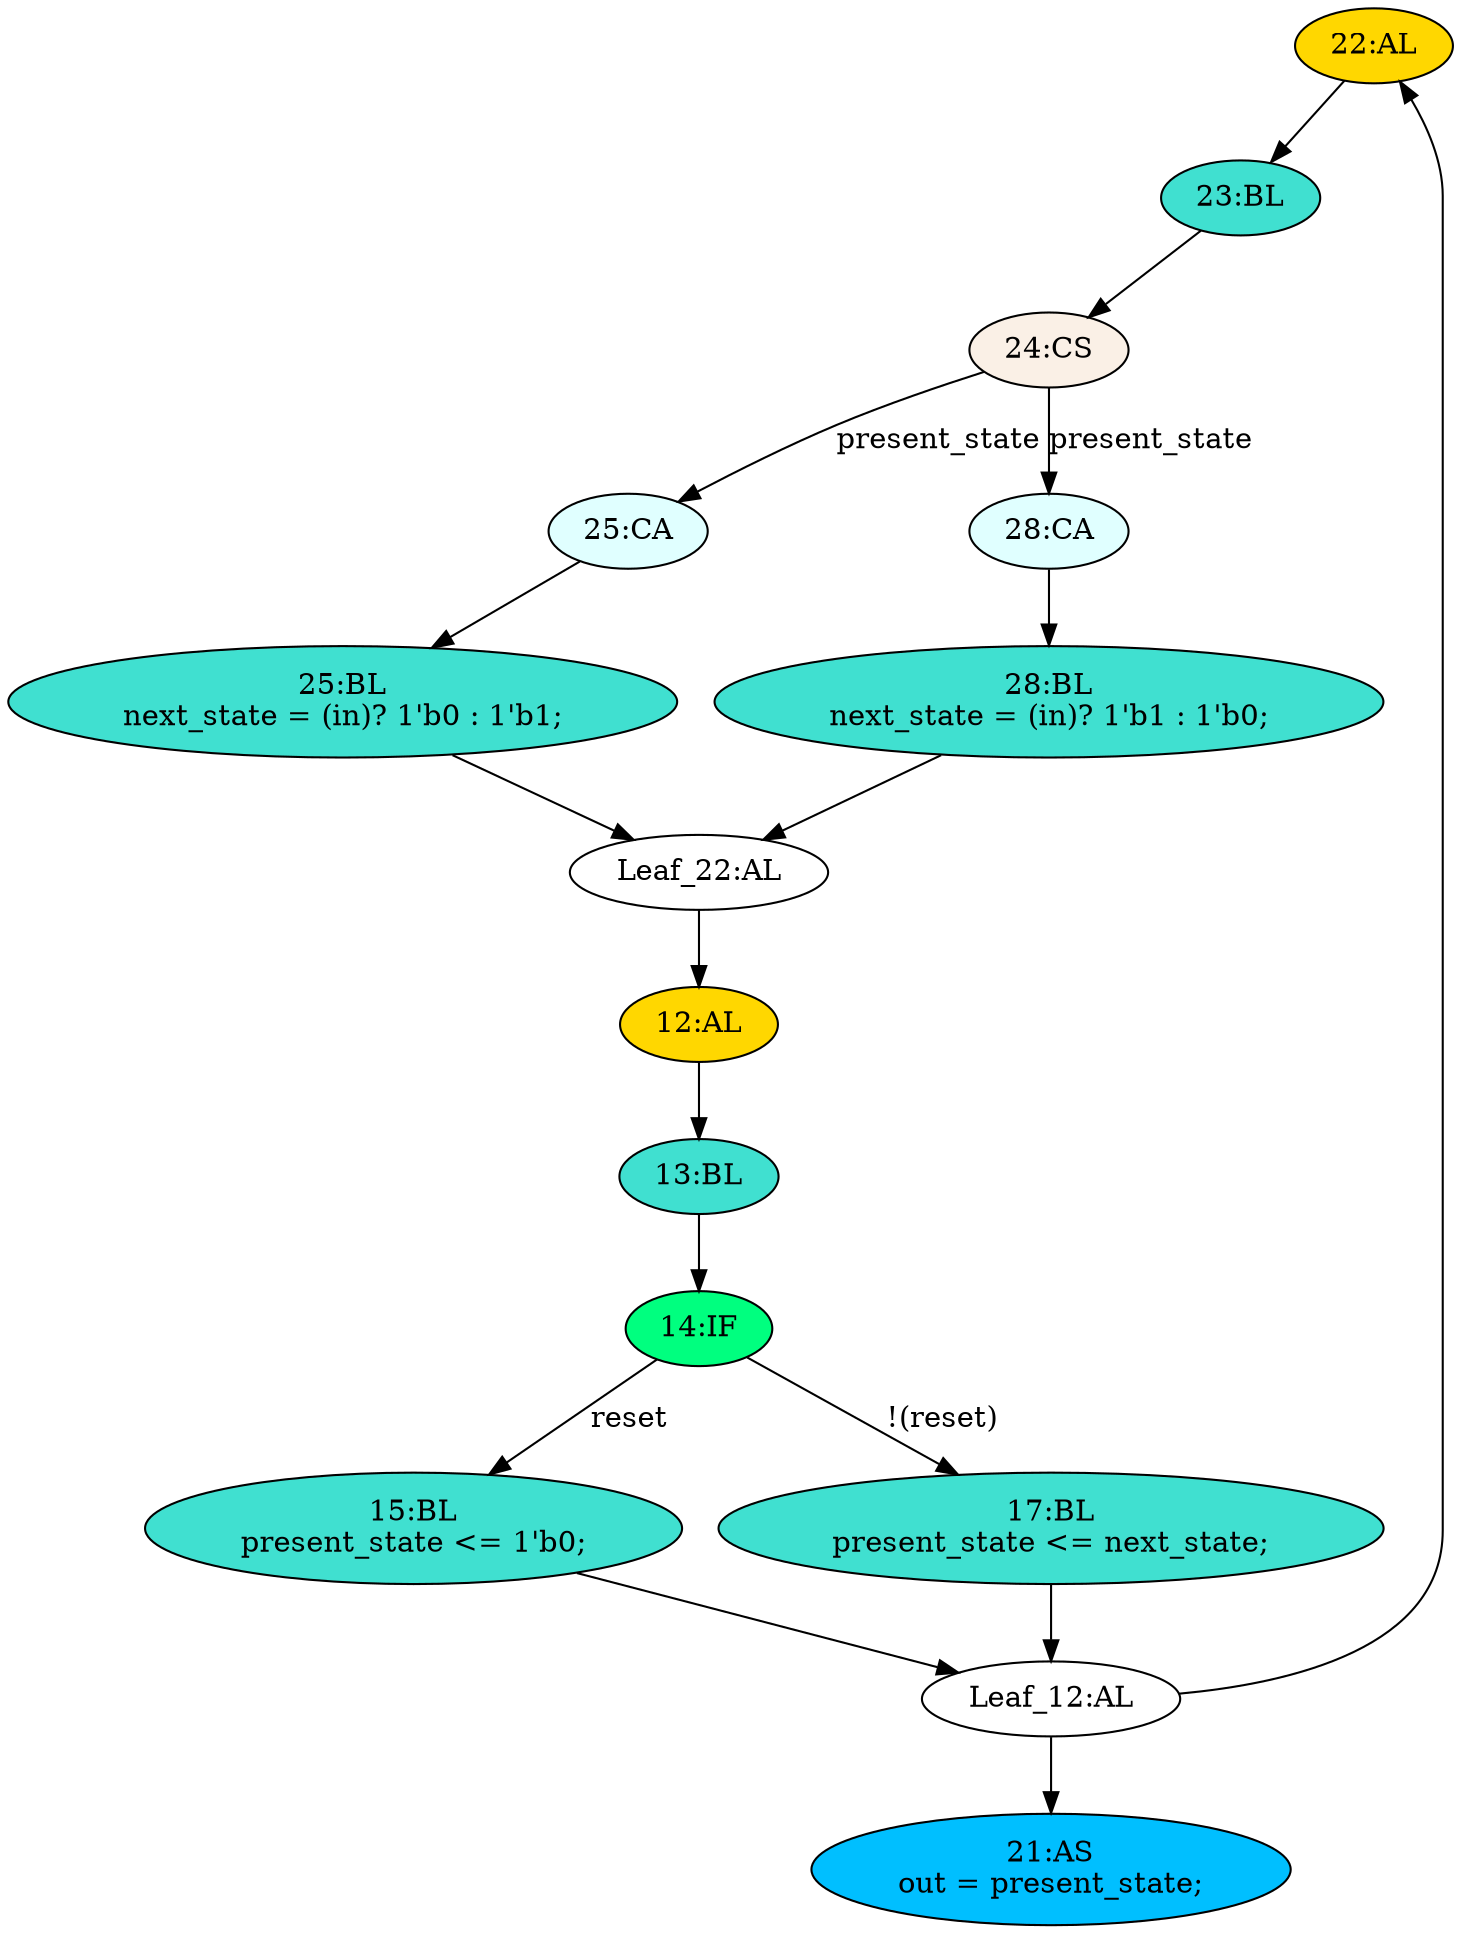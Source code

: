 strict digraph "compose( ,  )" {
	node [label="\N"];
	"22:AL"	[ast="<pyverilog.vparser.ast.Always object at 0x7f72b4a7d6d0>",
		clk_sens=False,
		fillcolor=gold,
		label="22:AL",
		sens="['in']",
		statements="[]",
		style=filled,
		typ=Always,
		use_var="['present_state', 'in']"];
	"23:BL"	[ast="<pyverilog.vparser.ast.Block object at 0x7f72b4a7dd10>",
		fillcolor=turquoise,
		label="23:BL",
		statements="[]",
		style=filled,
		typ=Block];
	"22:AL" -> "23:BL"	[cond="[]",
		lineno=None];
	"15:BL"	[ast="<pyverilog.vparser.ast.Block object at 0x7f72b4a63790>",
		fillcolor=turquoise,
		label="15:BL
present_state <= 1'b0;",
		statements="[<pyverilog.vparser.ast.NonblockingSubstitution object at 0x7f72b4a63610>]",
		style=filled,
		typ=Block];
	"Leaf_12:AL"	[def_var="['present_state']",
		label="Leaf_12:AL"];
	"15:BL" -> "Leaf_12:AL"	[cond="[]",
		lineno=None];
	"17:BL"	[ast="<pyverilog.vparser.ast.Block object at 0x7f72b47cecd0>",
		fillcolor=turquoise,
		label="17:BL
present_state <= next_state;",
		statements="[<pyverilog.vparser.ast.NonblockingSubstitution object at 0x7f72b47cebd0>]",
		style=filled,
		typ=Block];
	"17:BL" -> "Leaf_12:AL"	[cond="[]",
		lineno=None];
	"21:AS"	[ast="<pyverilog.vparser.ast.Assign object at 0x7f72b4a71650>",
		def_var="['out']",
		fillcolor=deepskyblue,
		label="21:AS
out = present_state;",
		statements="[]",
		style=filled,
		typ=Assign,
		use_var="['present_state']"];
	"24:CS"	[ast="<pyverilog.vparser.ast.CaseStatement object at 0x7f72b4e81610>",
		fillcolor=linen,
		label="24:CS",
		statements="[]",
		style=filled,
		typ=CaseStatement];
	"25:CA"	[ast="<pyverilog.vparser.ast.Case object at 0x7f72b4a66950>",
		fillcolor=lightcyan,
		label="25:CA",
		statements="[]",
		style=filled,
		typ=Case];
	"24:CS" -> "25:CA"	[cond="['present_state']",
		label=present_state,
		lineno=24];
	"28:CA"	[ast="<pyverilog.vparser.ast.Case object at 0x7f72b4b9ee50>",
		fillcolor=lightcyan,
		label="28:CA",
		statements="[]",
		style=filled,
		typ=Case];
	"24:CS" -> "28:CA"	[cond="['present_state']",
		label=present_state,
		lineno=24];
	"12:AL"	[ast="<pyverilog.vparser.ast.Always object at 0x7f72b47d6810>",
		clk_sens=True,
		fillcolor=gold,
		label="12:AL",
		sens="['clk']",
		statements="[]",
		style=filled,
		typ=Always,
		use_var="['reset', 'next_state']"];
	"13:BL"	[ast="<pyverilog.vparser.ast.Block object at 0x7f72b47d6750>",
		fillcolor=turquoise,
		label="13:BL",
		statements="[]",
		style=filled,
		typ=Block];
	"12:AL" -> "13:BL"	[cond="[]",
		lineno=None];
	"Leaf_12:AL" -> "22:AL";
	"Leaf_12:AL" -> "21:AS";
	"25:BL"	[ast="<pyverilog.vparser.ast.Block object at 0x7f72b4a66550>",
		fillcolor=turquoise,
		label="25:BL
next_state = (in)? 1'b0 : 1'b1;",
		statements="[<pyverilog.vparser.ast.BlockingSubstitution object at 0x7f72b4a66f50>]",
		style=filled,
		typ=Block];
	"25:CA" -> "25:BL"	[cond="[]",
		lineno=None];
	"14:IF"	[ast="<pyverilog.vparser.ast.IfStatement object at 0x7f72b4a63890>",
		fillcolor=springgreen,
		label="14:IF",
		statements="[]",
		style=filled,
		typ=IfStatement];
	"13:BL" -> "14:IF"	[cond="[]",
		lineno=None];
	"14:IF" -> "15:BL"	[cond="['reset']",
		label=reset,
		lineno=14];
	"14:IF" -> "17:BL"	[cond="['reset']",
		label="!(reset)",
		lineno=14];
	"Leaf_22:AL"	[def_var="['next_state']",
		label="Leaf_22:AL"];
	"25:BL" -> "Leaf_22:AL"	[cond="[]",
		lineno=None];
	"Leaf_22:AL" -> "12:AL";
	"28:BL"	[ast="<pyverilog.vparser.ast.Block object at 0x7f72b4aead90>",
		fillcolor=turquoise,
		label="28:BL
next_state = (in)? 1'b1 : 1'b0;",
		statements="[<pyverilog.vparser.ast.BlockingSubstitution object at 0x7f72b4aeaf90>]",
		style=filled,
		typ=Block];
	"28:CA" -> "28:BL"	[cond="[]",
		lineno=None];
	"23:BL" -> "24:CS"	[cond="[]",
		lineno=None];
	"28:BL" -> "Leaf_22:AL"	[cond="[]",
		lineno=None];
}
